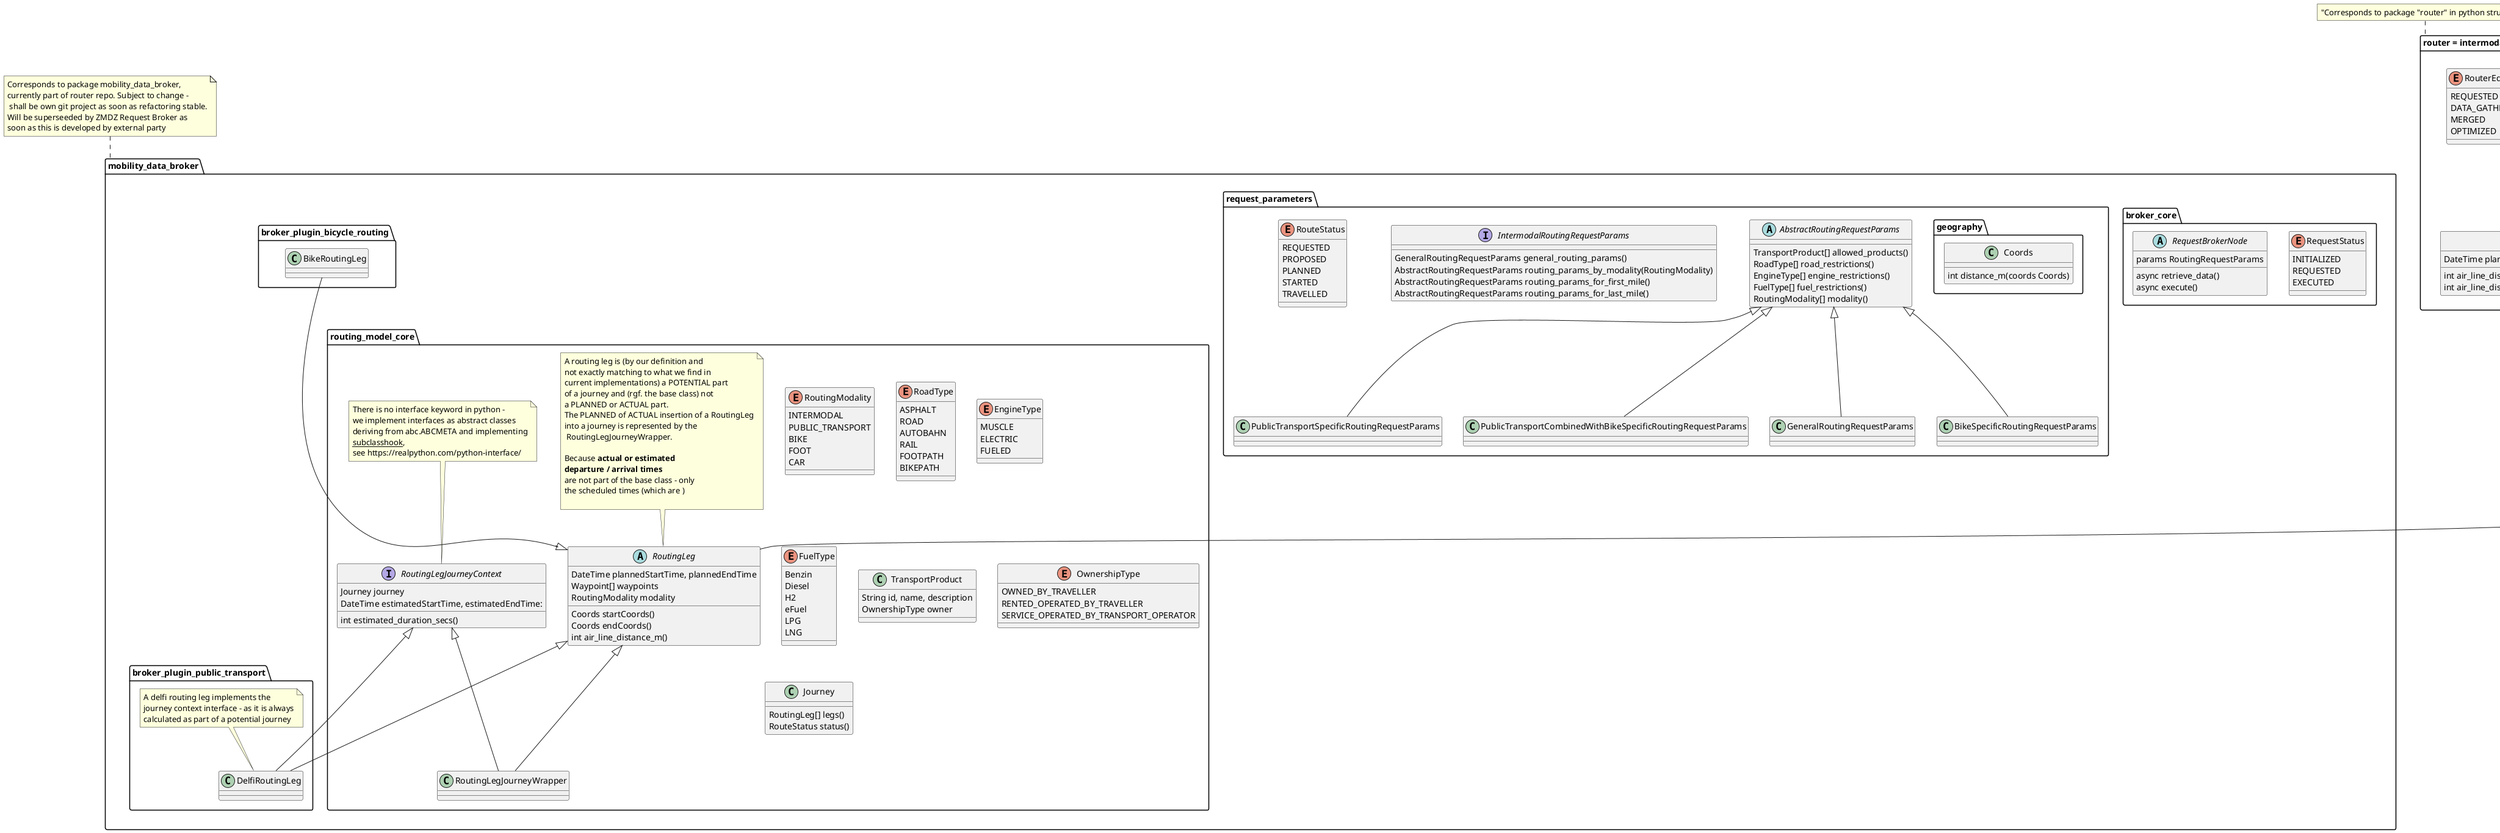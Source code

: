 @startuml
'https://plantuml.com/class-diagram
'skinparam nodesep 10
'skinparam ranksep 20




package router as "router = intermodal (Meta) Router"{
    class RoutingOptions

    abstract class RouterNode {
        DateTime plannedArrivalTime, plannedDepartureTime
        int air_line_distance_to_origin()
        int air_line_distance_to_destination()

    }
    abstract class RouterEdge {
        start_node RouterNode
        end_node RouterNode
        RouterEdgeStatus status()
    }



    enum RouterEdgeStatus {
        REQUESTED
        DATA_GATHERED
        MERGED
        OPTIMIZED
    }

    package Graph {
        class Node
        class Edge

    }

    Node <|-- RouterNode
    Edge <|-- RouterEdge


}
router --[hidden]> mobility_data_broker
note top of router: "Corresponds to package "router" in python structure"

package mobility_data_broker {

    package broker_core {
        enum RequestStatus {
            INITIALIZED
            REQUESTED
            EXECUTED
        }

        abstract class RequestBrokerNode {
            params RoutingRequestParams
            async retrieve_data()
            async execute()
        }
    }

    package routing_model_core {
        enum RoutingModality {
            INTERMODAL
            PUBLIC_TRANSPORT
            BIKE
            FOOT
            CAR
        }

        enum RoadType {
            ASPHALT
            ROAD
            AUTOBAHN
            RAIL
            FOOTPATH
            BIKEPATH
        }
        enum EngineType {
            MUSCLE
            ELECTRIC
            FUELED
        }
        enum FuelType {
            Benzin
            Diesel
            H2
            eFuel
            LPG
            LNG
        }
        class TransportProduct {
            String id, name, description
            OwnershipType owner
        }

        enum OwnershipType {
            OWNED_BY_TRAVELLER
            RENTED_OPERATED_BY_TRAVELLER
            SERVICE_OPERATED_BY_TRANSPORT_OPERATOR
        }

        abstract class RoutingLeg {
            DateTime plannedStartTime, plannedEndTime
            Coords startCoords()
            Coords endCoords()
            int air_line_distance_m()
            Waypoint[] waypoints
            RoutingModality modality
        }

        note top of RoutingLeg
            A routing leg is (by our definition and
            not exactly matching to what we find in
            current implementations) a POTENTIAL part
            of a journey and (rgf. the base class) not
            a PLANNED or ACTUAL part.
            The PLANNED of ACTUAL insertion of a RoutingLeg
            into a journey is represented by the
             RoutingLegJourneyWrapper.

            Because <b>actual or estimated</b>
            <b>departure / arrival times</b>
            are not part of the base class - only
            the scheduled times (which are )

        end note

        interface RoutingLegJourneyContext {
            Journey journey
            DateTime estimatedStartTime, estimatedEndTime:
            int estimated_duration_secs()
        }
        note top of RoutingLegJourneyContext
            There is no interface keyword in python -
            we implement interfaces as abstract classes
            deriving from abc.ABCMETA and implementing
            __subclasshook__,
            see https://realpython.com/python-interface/
        end note
        RoutingLeg <|--- RoutingLegJourneyWrapper
        RoutingLegJourneyContext <|--- RoutingLegJourneyWrapper
        class Journey {
            RoutingLeg[] legs()
            RouteStatus status()
        }
    }



    package request_parameters {

        package geography {
            class Coords {
                int distance_m(coords Coords)
            }

        }
        abstract class AbstractRoutingRequestParams {
            TransportProduct[] allowed_products()
            RoadType[] road_restrictions()
            EngineType[] engine_restrictions()
            FuelType[] fuel_restrictions()
            RoutingModality[] modality()
        }
        AbstractRoutingRequestParams <|-- GeneralRoutingRequestParams
        AbstractRoutingRequestParams <|-- BikeSpecificRoutingRequestParams
        AbstractRoutingRequestParams <|-- PublicTransportSpecificRoutingRequestParams
        AbstractRoutingRequestParams <|-- PublicTransportCombinedWithBikeSpecificRoutingRequestParams

        interface IntermodalRoutingRequestParams {
            GeneralRoutingRequestParams general_routing_params()
            AbstractRoutingRequestParams routing_params_by_modality(RoutingModality)
            AbstractRoutingRequestParams routing_params_for_first_mile()
            AbstractRoutingRequestParams routing_params_for_last_mile()
        }

        enum RouteStatus {
            REQUESTED
            PROPOSED
            PLANNED
            STARTED
            TRAVELLED
        }

    }

    package broker_plugin_bicycle_routing {
            class BikeRoutingLeg
            BikeRoutingLeg ---|> RoutingLeg
    }
    package broker_plugin_public_transport {
        class DelfiRoutingLeg
        DelfiRoutingLeg ---|> RoutingLeg
        note top of DelfiRoutingLeg
            A delfi routing leg implements the
            journey context interface - as it is always
            calculated as part of a potential journey
        end note
        RoutingLegJourneyContext <|--- DelfiRoutingLeg

    }
}
' Dependencies between packages are modelled outside of the package:

RouterNode <|-- Waypoint
RouterEdge <|-- RoutingLeg
RouterEdge <|-- RequestedRoute


note top of mobility_data_broker: Corresponds to package mobility_data_broker,\ncurrently part of router repo. Subject to change -\n shall be own git project as soon as refactoring stable.\nWill be superseeded by ZMDZ Request Broker as\nsoon as this is developed by external party


@enduml